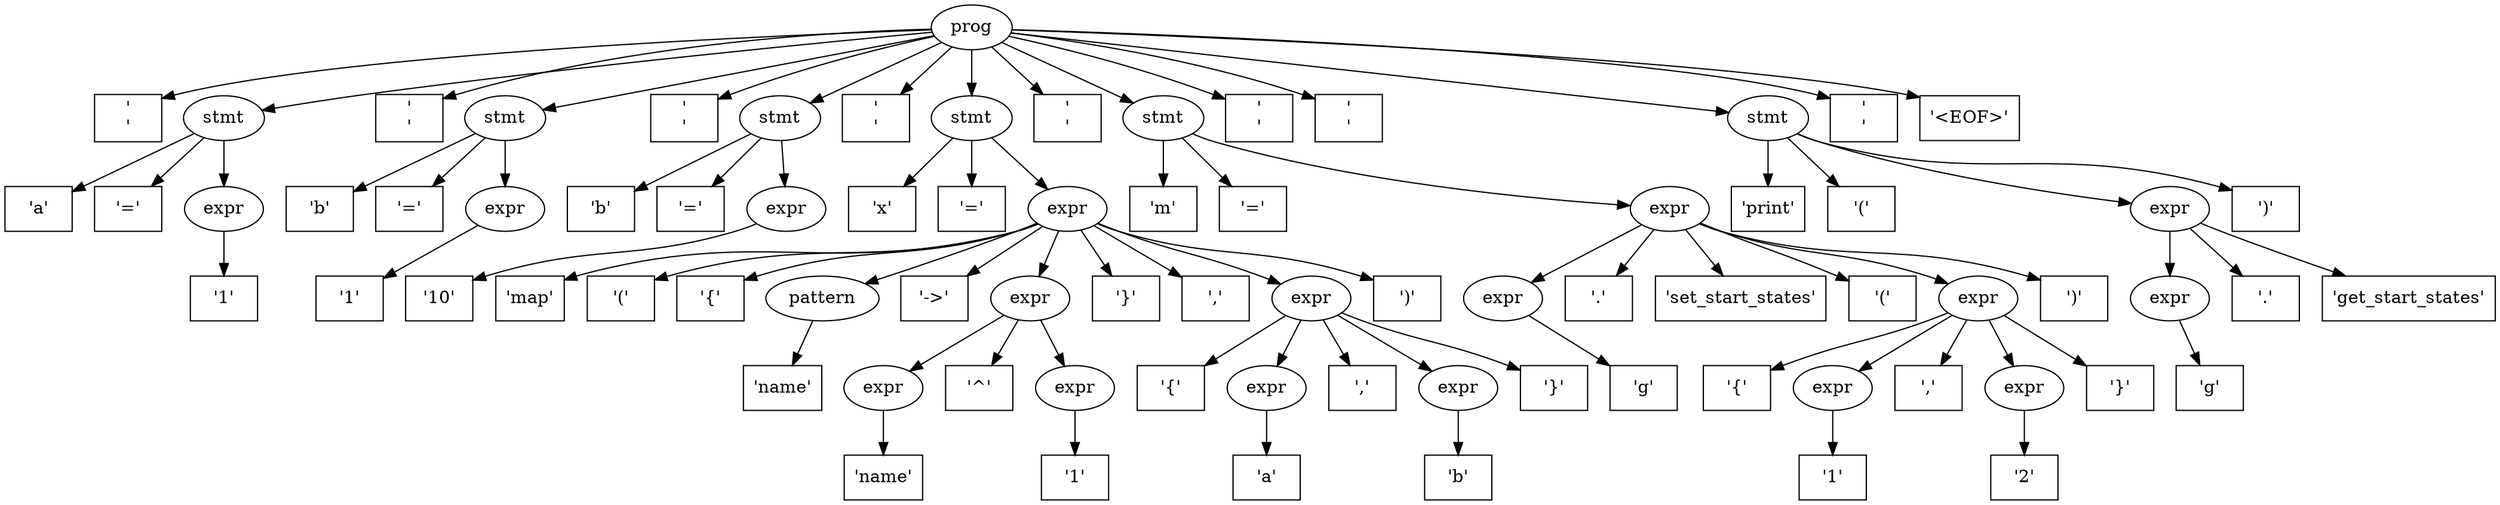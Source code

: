 strict digraph ast {
0 [label=prog];
1 [label="'\n'", shape=box];
0 -> 1;
2 [label=stmt];
0 -> 2;
3 [label="'a'", shape=box];
2 -> 3;
4 [label="'='", shape=box];
2 -> 4;
5 [label=expr];
2 -> 5;
6 [label="'1'", shape=box];
5 -> 6;
7 [label="'\n'", shape=box];
0 -> 7;
8 [label=stmt];
0 -> 8;
9 [label="'b'", shape=box];
8 -> 9;
10 [label="'='", shape=box];
8 -> 10;
11 [label=expr];
8 -> 11;
12 [label="'1'", shape=box];
11 -> 12;
13 [label="'\n'", shape=box];
0 -> 13;
14 [label=stmt];
0 -> 14;
15 [label="'b'", shape=box];
14 -> 15;
16 [label="'='", shape=box];
14 -> 16;
17 [label=expr];
14 -> 17;
18 [label="'10'", shape=box];
17 -> 18;
19 [label="'\n'", shape=box];
0 -> 19;
20 [label=stmt];
0 -> 20;
21 [label="'x'", shape=box];
20 -> 21;
22 [label="'='", shape=box];
20 -> 22;
23 [label=expr];
20 -> 23;
24 [label="'map'", shape=box];
23 -> 24;
25 [label="'('", shape=box];
23 -> 25;
26 [label="'{'", shape=box];
23 -> 26;
27 [label=pattern];
23 -> 27;
28 [label="'name'", shape=box];
27 -> 28;
29 [label="'->'", shape=box];
23 -> 29;
30 [label=expr];
23 -> 30;
31 [label=expr];
30 -> 31;
32 [label="'name'", shape=box];
31 -> 32;
33 [label="'^'", shape=box];
30 -> 33;
34 [label=expr];
30 -> 34;
35 [label="'1'", shape=box];
34 -> 35;
36 [label="'}'", shape=box];
23 -> 36;
37 [label="','", shape=box];
23 -> 37;
38 [label=expr];
23 -> 38;
39 [label="'{'", shape=box];
38 -> 39;
40 [label=expr];
38 -> 40;
41 [label="'a'", shape=box];
40 -> 41;
42 [label="','", shape=box];
38 -> 42;
43 [label=expr];
38 -> 43;
44 [label="'b'", shape=box];
43 -> 44;
45 [label="'}'", shape=box];
38 -> 45;
46 [label="')'", shape=box];
23 -> 46;
47 [label="'\n'", shape=box];
0 -> 47;
48 [label=stmt];
0 -> 48;
49 [label="'m'", shape=box];
48 -> 49;
50 [label="'='", shape=box];
48 -> 50;
51 [label=expr];
48 -> 51;
52 [label=expr];
51 -> 52;
53 [label="'g'", shape=box];
52 -> 53;
54 [label="'.'", shape=box];
51 -> 54;
55 [label="'set_start_states'", shape=box];
51 -> 55;
56 [label="'('", shape=box];
51 -> 56;
57 [label=expr];
51 -> 57;
58 [label="'{'", shape=box];
57 -> 58;
59 [label=expr];
57 -> 59;
60 [label="'1'", shape=box];
59 -> 60;
61 [label="','", shape=box];
57 -> 61;
62 [label=expr];
57 -> 62;
63 [label="'2'", shape=box];
62 -> 63;
64 [label="'}'", shape=box];
57 -> 64;
65 [label="')'", shape=box];
51 -> 65;
66 [label="'\n'", shape=box];
0 -> 66;
67 [label="'\n'", shape=box];
0 -> 67;
68 [label=stmt];
0 -> 68;
69 [label="'print'", shape=box];
68 -> 69;
70 [label="'('", shape=box];
68 -> 70;
71 [label=expr];
68 -> 71;
72 [label=expr];
71 -> 72;
73 [label="'g'", shape=box];
72 -> 73;
74 [label="'.'", shape=box];
71 -> 74;
75 [label="'get_start_states'", shape=box];
71 -> 75;
76 [label="')'", shape=box];
68 -> 76;
77 [label="'\n'", shape=box];
0 -> 77;
78 [label="'<EOF>'", shape=box];
0 -> 78;
}
